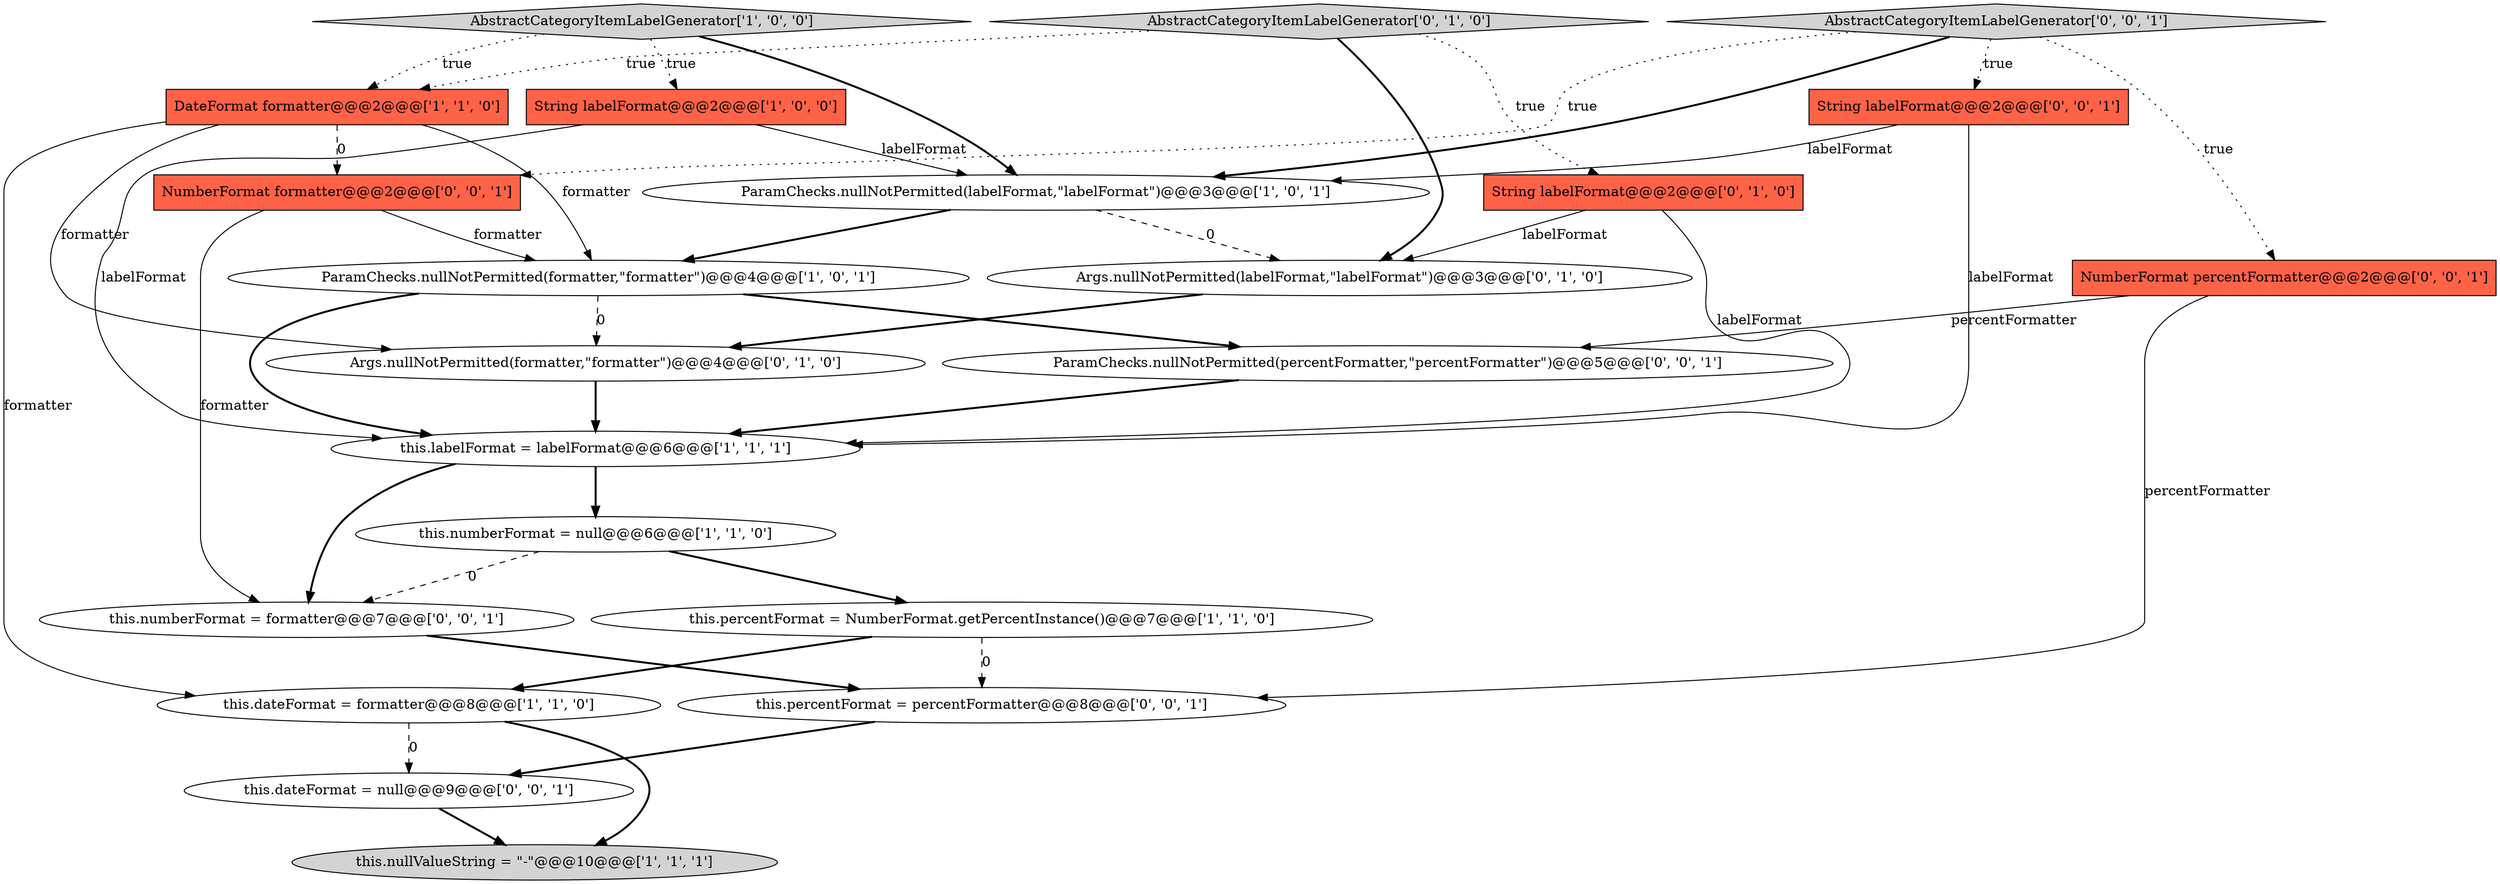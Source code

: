 digraph {
6 [style = filled, label = "this.labelFormat = labelFormat@@@6@@@['1', '1', '1']", fillcolor = white, shape = ellipse image = "AAA0AAABBB1BBB"];
3 [style = filled, label = "AbstractCategoryItemLabelGenerator['1', '0', '0']", fillcolor = lightgray, shape = diamond image = "AAA0AAABBB1BBB"];
12 [style = filled, label = "Args.nullNotPermitted(formatter,\"formatter\")@@@4@@@['0', '1', '0']", fillcolor = white, shape = ellipse image = "AAA1AAABBB2BBB"];
10 [style = filled, label = "AbstractCategoryItemLabelGenerator['0', '1', '0']", fillcolor = lightgray, shape = diamond image = "AAA0AAABBB2BBB"];
13 [style = filled, label = "Args.nullNotPermitted(labelFormat,\"labelFormat\")@@@3@@@['0', '1', '0']", fillcolor = white, shape = ellipse image = "AAA1AAABBB2BBB"];
19 [style = filled, label = "this.dateFormat = null@@@9@@@['0', '0', '1']", fillcolor = white, shape = ellipse image = "AAA0AAABBB3BBB"];
18 [style = filled, label = "String labelFormat@@@2@@@['0', '0', '1']", fillcolor = tomato, shape = box image = "AAA0AAABBB3BBB"];
7 [style = filled, label = "this.numberFormat = null@@@6@@@['1', '1', '0']", fillcolor = white, shape = ellipse image = "AAA0AAABBB1BBB"];
0 [style = filled, label = "ParamChecks.nullNotPermitted(labelFormat,\"labelFormat\")@@@3@@@['1', '0', '1']", fillcolor = white, shape = ellipse image = "AAA0AAABBB1BBB"];
16 [style = filled, label = "this.percentFormat = percentFormatter@@@8@@@['0', '0', '1']", fillcolor = white, shape = ellipse image = "AAA0AAABBB3BBB"];
1 [style = filled, label = "this.dateFormat = formatter@@@8@@@['1', '1', '0']", fillcolor = white, shape = ellipse image = "AAA0AAABBB1BBB"];
17 [style = filled, label = "AbstractCategoryItemLabelGenerator['0', '0', '1']", fillcolor = lightgray, shape = diamond image = "AAA0AAABBB3BBB"];
21 [style = filled, label = "ParamChecks.nullNotPermitted(percentFormatter,\"percentFormatter\")@@@5@@@['0', '0', '1']", fillcolor = white, shape = ellipse image = "AAA0AAABBB3BBB"];
5 [style = filled, label = "DateFormat formatter@@@2@@@['1', '1', '0']", fillcolor = tomato, shape = box image = "AAA0AAABBB1BBB"];
4 [style = filled, label = "String labelFormat@@@2@@@['1', '0', '0']", fillcolor = tomato, shape = box image = "AAA0AAABBB1BBB"];
14 [style = filled, label = "this.numberFormat = formatter@@@7@@@['0', '0', '1']", fillcolor = white, shape = ellipse image = "AAA0AAABBB3BBB"];
2 [style = filled, label = "ParamChecks.nullNotPermitted(formatter,\"formatter\")@@@4@@@['1', '0', '1']", fillcolor = white, shape = ellipse image = "AAA0AAABBB1BBB"];
20 [style = filled, label = "NumberFormat formatter@@@2@@@['0', '0', '1']", fillcolor = tomato, shape = box image = "AAA0AAABBB3BBB"];
8 [style = filled, label = "this.percentFormat = NumberFormat.getPercentInstance()@@@7@@@['1', '1', '0']", fillcolor = white, shape = ellipse image = "AAA0AAABBB1BBB"];
9 [style = filled, label = "this.nullValueString = \"-\"@@@10@@@['1', '1', '1']", fillcolor = lightgray, shape = ellipse image = "AAA0AAABBB1BBB"];
11 [style = filled, label = "String labelFormat@@@2@@@['0', '1', '0']", fillcolor = tomato, shape = box image = "AAA0AAABBB2BBB"];
15 [style = filled, label = "NumberFormat percentFormatter@@@2@@@['0', '0', '1']", fillcolor = tomato, shape = box image = "AAA0AAABBB3BBB"];
17->18 [style = dotted, label="true"];
8->16 [style = dashed, label="0"];
7->8 [style = bold, label=""];
1->9 [style = bold, label=""];
19->9 [style = bold, label=""];
14->16 [style = bold, label=""];
5->1 [style = solid, label="formatter"];
18->6 [style = solid, label="labelFormat"];
5->12 [style = solid, label="formatter"];
16->19 [style = bold, label=""];
0->13 [style = dashed, label="0"];
18->0 [style = solid, label="labelFormat"];
8->1 [style = bold, label=""];
20->2 [style = solid, label="formatter"];
13->12 [style = bold, label=""];
17->15 [style = dotted, label="true"];
1->19 [style = dashed, label="0"];
6->14 [style = bold, label=""];
15->16 [style = solid, label="percentFormatter"];
10->13 [style = bold, label=""];
11->13 [style = solid, label="labelFormat"];
3->4 [style = dotted, label="true"];
17->20 [style = dotted, label="true"];
3->0 [style = bold, label=""];
5->20 [style = dashed, label="0"];
4->6 [style = solid, label="labelFormat"];
11->6 [style = solid, label="labelFormat"];
2->6 [style = bold, label=""];
5->2 [style = solid, label="formatter"];
20->14 [style = solid, label="formatter"];
7->14 [style = dashed, label="0"];
15->21 [style = solid, label="percentFormatter"];
0->2 [style = bold, label=""];
6->7 [style = bold, label=""];
10->11 [style = dotted, label="true"];
17->0 [style = bold, label=""];
21->6 [style = bold, label=""];
3->5 [style = dotted, label="true"];
2->12 [style = dashed, label="0"];
2->21 [style = bold, label=""];
12->6 [style = bold, label=""];
10->5 [style = dotted, label="true"];
4->0 [style = solid, label="labelFormat"];
}
